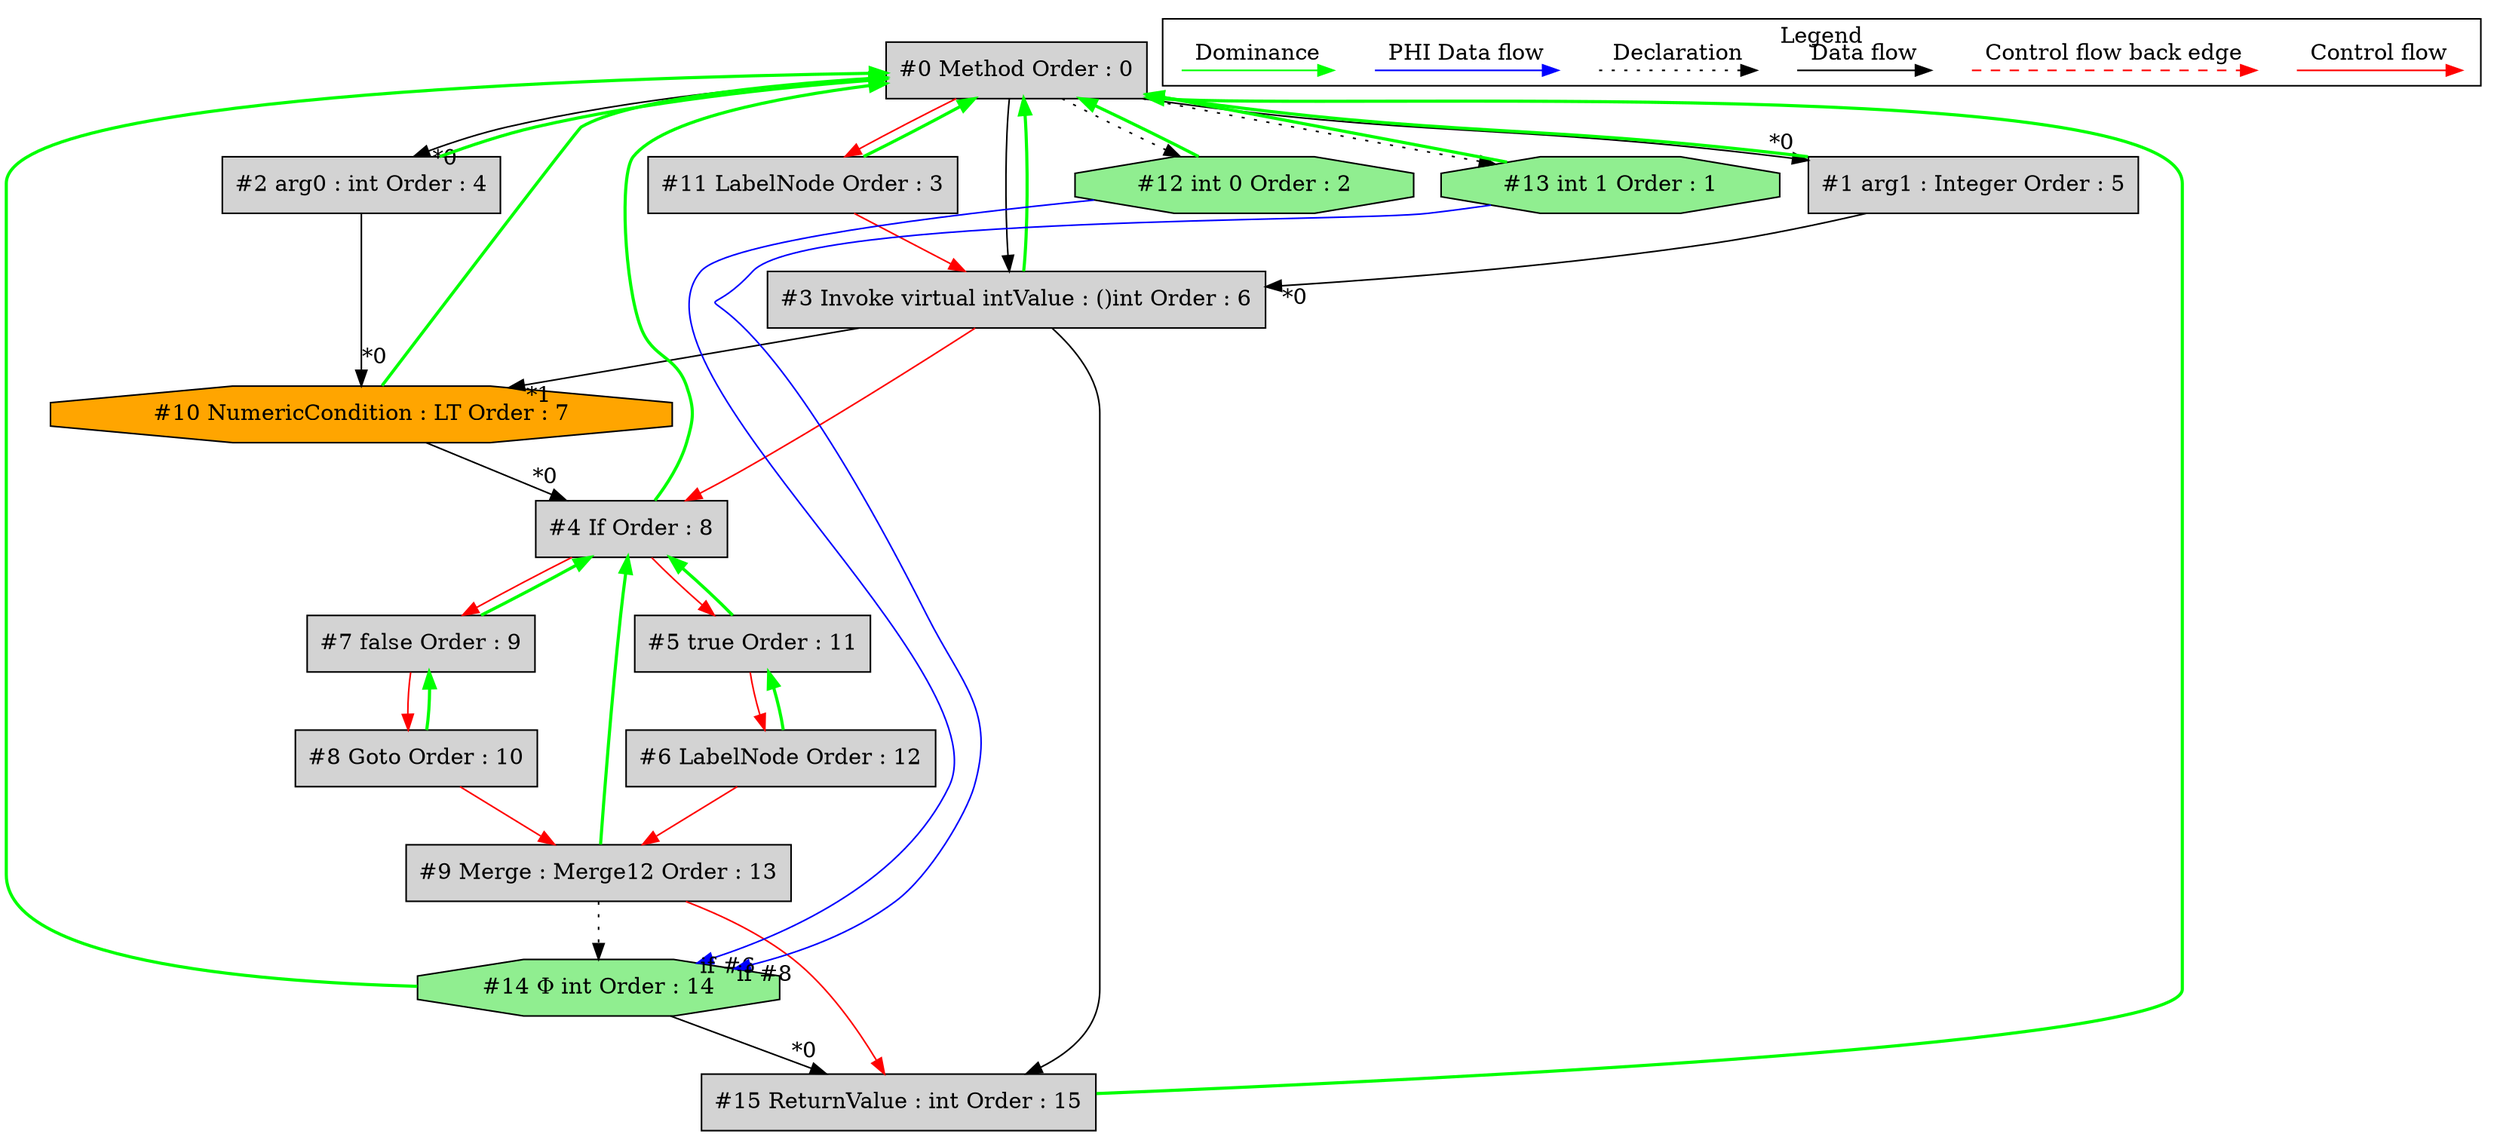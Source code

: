 digraph debugoutput {
 node0[label="#0 Method Order : 0",shape=box, fillcolor=lightgrey, style=filled];
 node1[label="#1 arg1 : Integer Order : 5",shape=box, fillcolor=lightgrey, style=filled];
 node1 -> node0[dir="forward" color="green" penwidth="2"];
 node0 -> node1[headlabel="*0", labeldistance=2];
 node2[label="#2 arg0 : int Order : 4",shape=box, fillcolor=lightgrey, style=filled];
 node2 -> node0[dir="forward" color="green" penwidth="2"];
 node0 -> node2[headlabel="*0", labeldistance=2];
 node3[label="#3 Invoke virtual intValue : ()int Order : 6",shape=box, fillcolor=lightgrey, style=filled];
 node3 -> node0[dir="forward" color="green" penwidth="2"];
 node1 -> node3[headlabel="*0", labeldistance=2];
 node11 -> node3[labeldistance=2, color=red, fontcolor=red];
 node0 -> node3;
 node4[label="#4 If Order : 8",shape=box, fillcolor=lightgrey, style=filled];
 node4 -> node0[dir="forward" color="green" penwidth="2"];
 node10 -> node4[headlabel="*0", labeldistance=2];
 node3 -> node4[labeldistance=2, color=red, fontcolor=red];
 node5[label="#5 true Order : 11",shape=box, fillcolor=lightgrey, style=filled];
 node5 -> node4[dir="forward" color="green" penwidth="2"];
 node4 -> node5[labeldistance=2, color=red, fontcolor=red];
 node6[label="#6 LabelNode Order : 12",shape=box, fillcolor=lightgrey, style=filled];
 node6 -> node5[dir="forward" color="green" penwidth="2"];
 node5 -> node6[labeldistance=2, color=red, fontcolor=red];
 node7[label="#7 false Order : 9",shape=box, fillcolor=lightgrey, style=filled];
 node7 -> node4[dir="forward" color="green" penwidth="2"];
 node4 -> node7[labeldistance=2, color=red, fontcolor=red];
 node8[label="#8 Goto Order : 10",shape=box, fillcolor=lightgrey, style=filled];
 node8 -> node7[dir="forward" color="green" penwidth="2"];
 node7 -> node8[labeldistance=2, color=red, fontcolor=red];
 node9[label="#9 Merge : Merge12 Order : 13",shape=box, fillcolor=lightgrey, style=filled];
 node9 -> node4[dir="forward" color="green" penwidth="2"];
 node8 -> node9[labeldistance=2, color=red, fontcolor=red];
 node6 -> node9[labeldistance=2, color=red, fontcolor=red];
 node10[label="#10 NumericCondition : LT Order : 7",shape=octagon, fillcolor=orange, style=filled];
 node10 -> node0[dir="forward" color="green" penwidth="2"];
 node2 -> node10[headlabel="*0", labeldistance=2];
 node3 -> node10[headlabel="*1", labeldistance=2];
 node11[label="#11 LabelNode Order : 3",shape=box, fillcolor=lightgrey, style=filled];
 node11 -> node0[dir="forward" color="green" penwidth="2"];
 node0 -> node11[labeldistance=2, color=red, fontcolor=red];
 node12[label="#12 int 0 Order : 2",shape=octagon, fillcolor=lightgreen, style=filled];
 node12 -> node0[dir="forward" color="green" penwidth="2"];
 node0 -> node12[style=dotted];
 node13[label="#13 int 1 Order : 1",shape=octagon, fillcolor=lightgreen, style=filled];
 node13 -> node0[dir="forward" color="green" penwidth="2"];
 node0 -> node13[style=dotted];
 node14[label="#14 Φ int Order : 14",shape=octagon, fillcolor=lightgreen, style=filled];
 node14 -> node0[dir="forward" color="green" penwidth="2"];
 node9 -> node14[style=dotted];
 node13 -> node14[headlabel="if #8", labeldistance=2, color=blue, constraint=false];
 node12 -> node14[headlabel="if #6", labeldistance=2, color=blue, constraint=false];
 node15[label="#15 ReturnValue : int Order : 15",shape=box, fillcolor=lightgrey, style=filled];
 node15 -> node0[dir="forward" color="green" penwidth="2"];
 node14 -> node15[headlabel="*0", labeldistance=2];
 node9 -> node15[labeldistance=2, color=red, fontcolor=red];
 node3 -> node15;
 subgraph cluster_000 {
  label = "Legend";
  node [shape=point]
  {
   rank=same;
   c0 [style = invis];
   c1 [style = invis];
   c2 [style = invis];
   c3 [style = invis];
   d0 [style = invis];
   d1 [style = invis];
   d2 [style = invis];
   d3 [style = invis];
   d4 [style = invis];
   d5 [style = invis];
   d6 [style = invis];
   d7 [style = invis];
  }
  c0 -> c1 [label="Control flow", style=solid, color=red]
  c2 -> c3 [label="Control flow back edge", style=dashed, color=red]
  d0 -> d1 [label="Data flow"]
  d2 -> d3 [label="Declaration", style=dotted]
  d4 -> d5 [label="PHI Data flow", color=blue]
  d6 -> d7 [label="Dominance", color=green]
 }

}
